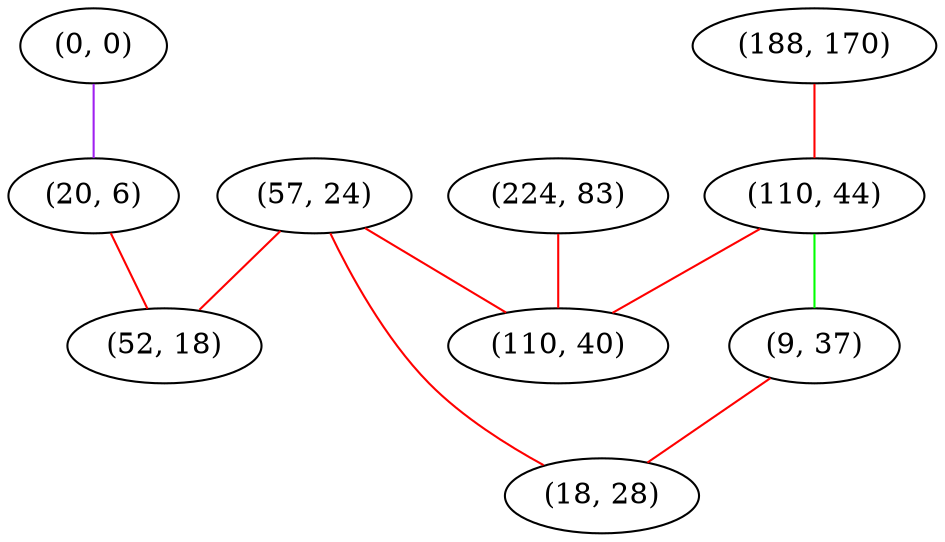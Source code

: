 graph "" {
"(0, 0)";
"(188, 170)";
"(57, 24)";
"(110, 44)";
"(20, 6)";
"(52, 18)";
"(9, 37)";
"(224, 83)";
"(110, 40)";
"(18, 28)";
"(0, 0)" -- "(20, 6)"  [color=purple, key=0, weight=4];
"(188, 170)" -- "(110, 44)"  [color=red, key=0, weight=1];
"(57, 24)" -- "(52, 18)"  [color=red, key=0, weight=1];
"(57, 24)" -- "(18, 28)"  [color=red, key=0, weight=1];
"(57, 24)" -- "(110, 40)"  [color=red, key=0, weight=1];
"(110, 44)" -- "(9, 37)"  [color=green, key=0, weight=2];
"(110, 44)" -- "(110, 40)"  [color=red, key=0, weight=1];
"(20, 6)" -- "(52, 18)"  [color=red, key=0, weight=1];
"(9, 37)" -- "(18, 28)"  [color=red, key=0, weight=1];
"(224, 83)" -- "(110, 40)"  [color=red, key=0, weight=1];
}
